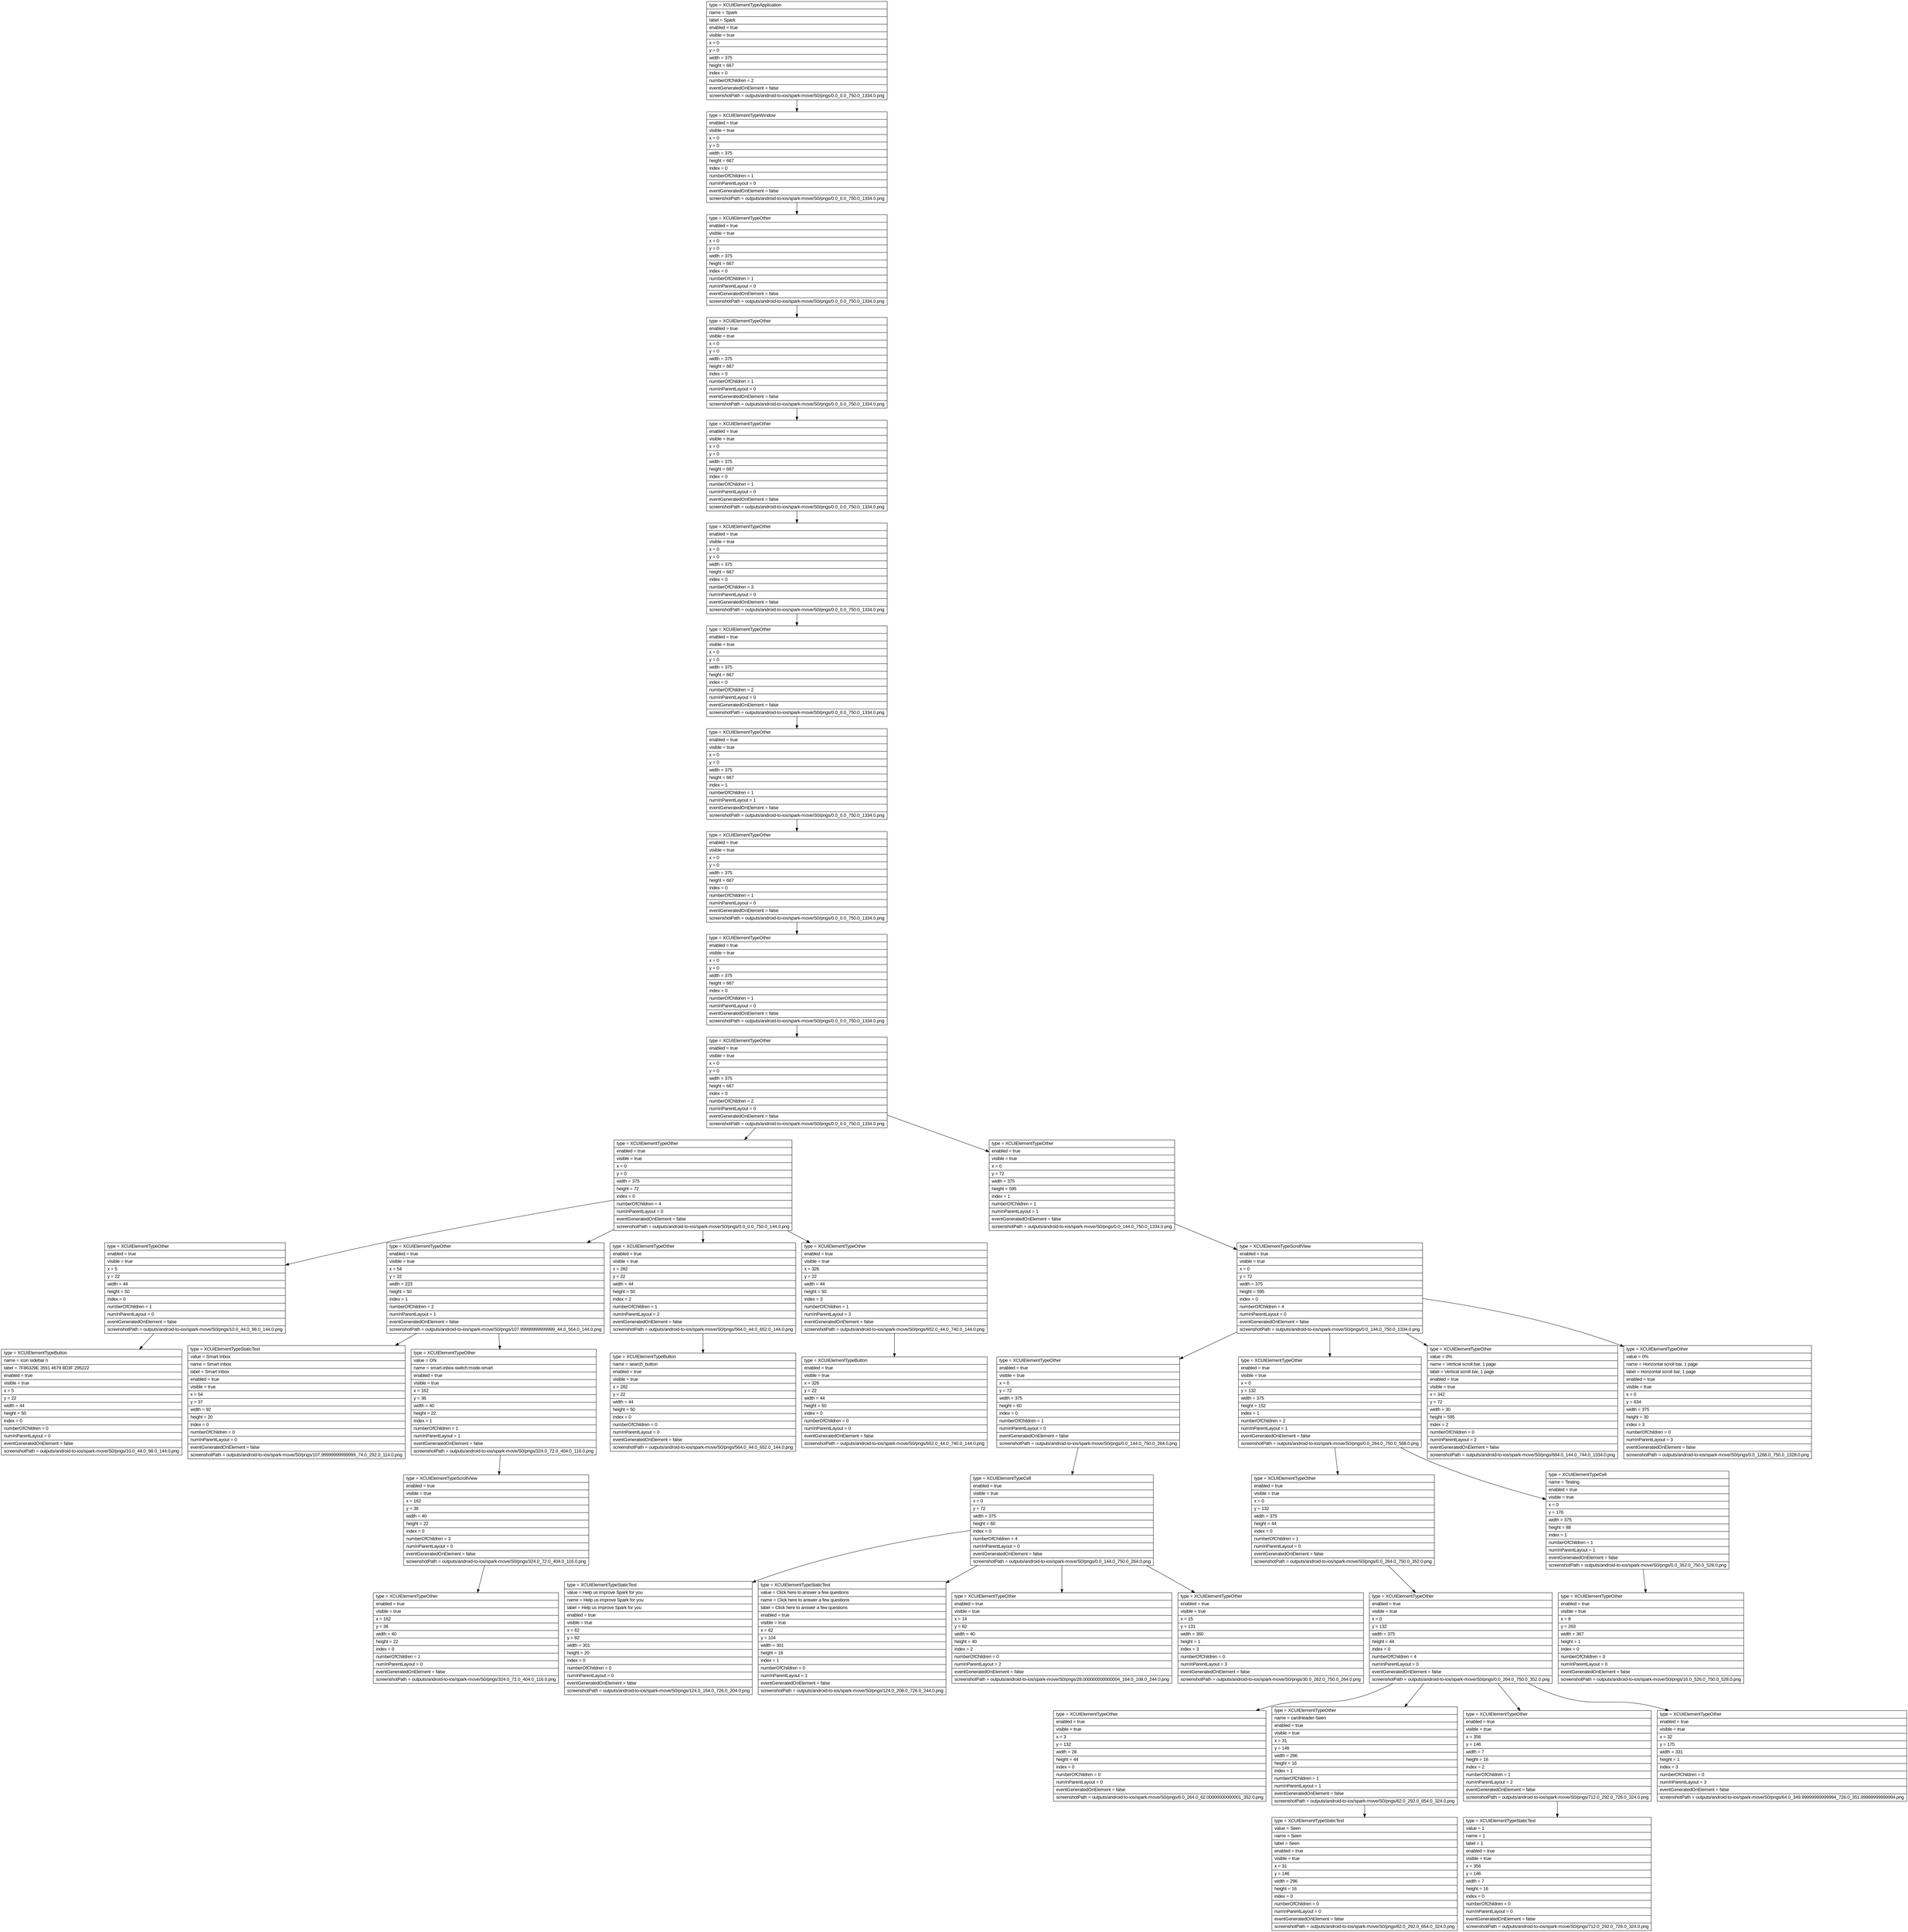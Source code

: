 digraph Layout {

	node [shape=record fontname=Arial];

	0	[label="{type = XCUIElementTypeApplication\l|name = Spark\l|label = Spark\l|enabled = true\l|visible = true\l|x = 0\l|y = 0\l|width = 375\l|height = 667\l|index = 0\l|numberOfChildren = 2\l|eventGeneratedOnElement = false \l|screenshotPath = outputs/android-to-ios/spark-move/S0/pngs/0.0_0.0_750.0_1334.0.png\l}"]
	1	[label="{type = XCUIElementTypeWindow\l|enabled = true\l|visible = true\l|x = 0\l|y = 0\l|width = 375\l|height = 667\l|index = 0\l|numberOfChildren = 1\l|numInParentLayout = 0\l|eventGeneratedOnElement = false \l|screenshotPath = outputs/android-to-ios/spark-move/S0/pngs/0.0_0.0_750.0_1334.0.png\l}"]
	2	[label="{type = XCUIElementTypeOther\l|enabled = true\l|visible = true\l|x = 0\l|y = 0\l|width = 375\l|height = 667\l|index = 0\l|numberOfChildren = 1\l|numInParentLayout = 0\l|eventGeneratedOnElement = false \l|screenshotPath = outputs/android-to-ios/spark-move/S0/pngs/0.0_0.0_750.0_1334.0.png\l}"]
	3	[label="{type = XCUIElementTypeOther\l|enabled = true\l|visible = true\l|x = 0\l|y = 0\l|width = 375\l|height = 667\l|index = 0\l|numberOfChildren = 1\l|numInParentLayout = 0\l|eventGeneratedOnElement = false \l|screenshotPath = outputs/android-to-ios/spark-move/S0/pngs/0.0_0.0_750.0_1334.0.png\l}"]
	4	[label="{type = XCUIElementTypeOther\l|enabled = true\l|visible = true\l|x = 0\l|y = 0\l|width = 375\l|height = 667\l|index = 0\l|numberOfChildren = 1\l|numInParentLayout = 0\l|eventGeneratedOnElement = false \l|screenshotPath = outputs/android-to-ios/spark-move/S0/pngs/0.0_0.0_750.0_1334.0.png\l}"]
	5	[label="{type = XCUIElementTypeOther\l|enabled = true\l|visible = true\l|x = 0\l|y = 0\l|width = 375\l|height = 667\l|index = 0\l|numberOfChildren = 3\l|numInParentLayout = 0\l|eventGeneratedOnElement = false \l|screenshotPath = outputs/android-to-ios/spark-move/S0/pngs/0.0_0.0_750.0_1334.0.png\l}"]
	6	[label="{type = XCUIElementTypeOther\l|enabled = true\l|visible = true\l|x = 0\l|y = 0\l|width = 375\l|height = 667\l|index = 0\l|numberOfChildren = 2\l|numInParentLayout = 0\l|eventGeneratedOnElement = false \l|screenshotPath = outputs/android-to-ios/spark-move/S0/pngs/0.0_0.0_750.0_1334.0.png\l}"]
	7	[label="{type = XCUIElementTypeOther\l|enabled = true\l|visible = true\l|x = 0\l|y = 0\l|width = 375\l|height = 667\l|index = 1\l|numberOfChildren = 1\l|numInParentLayout = 1\l|eventGeneratedOnElement = false \l|screenshotPath = outputs/android-to-ios/spark-move/S0/pngs/0.0_0.0_750.0_1334.0.png\l}"]
	8	[label="{type = XCUIElementTypeOther\l|enabled = true\l|visible = true\l|x = 0\l|y = 0\l|width = 375\l|height = 667\l|index = 0\l|numberOfChildren = 1\l|numInParentLayout = 0\l|eventGeneratedOnElement = false \l|screenshotPath = outputs/android-to-ios/spark-move/S0/pngs/0.0_0.0_750.0_1334.0.png\l}"]
	9	[label="{type = XCUIElementTypeOther\l|enabled = true\l|visible = true\l|x = 0\l|y = 0\l|width = 375\l|height = 667\l|index = 0\l|numberOfChildren = 1\l|numInParentLayout = 0\l|eventGeneratedOnElement = false \l|screenshotPath = outputs/android-to-ios/spark-move/S0/pngs/0.0_0.0_750.0_1334.0.png\l}"]
	10	[label="{type = XCUIElementTypeOther\l|enabled = true\l|visible = true\l|x = 0\l|y = 0\l|width = 375\l|height = 667\l|index = 0\l|numberOfChildren = 2\l|numInParentLayout = 0\l|eventGeneratedOnElement = false \l|screenshotPath = outputs/android-to-ios/spark-move/S0/pngs/0.0_0.0_750.0_1334.0.png\l}"]
	11	[label="{type = XCUIElementTypeOther\l|enabled = true\l|visible = true\l|x = 0\l|y = 0\l|width = 375\l|height = 72\l|index = 0\l|numberOfChildren = 4\l|numInParentLayout = 0\l|eventGeneratedOnElement = false \l|screenshotPath = outputs/android-to-ios/spark-move/S0/pngs/0.0_0.0_750.0_144.0.png\l}"]
	12	[label="{type = XCUIElementTypeOther\l|enabled = true\l|visible = true\l|x = 0\l|y = 72\l|width = 375\l|height = 595\l|index = 1\l|numberOfChildren = 1\l|numInParentLayout = 1\l|eventGeneratedOnElement = false \l|screenshotPath = outputs/android-to-ios/spark-move/S0/pngs/0.0_144.0_750.0_1334.0.png\l}"]
	13	[label="{type = XCUIElementTypeOther\l|enabled = true\l|visible = true\l|x = 5\l|y = 22\l|width = 44\l|height = 50\l|index = 0\l|numberOfChildren = 1\l|numInParentLayout = 0\l|eventGeneratedOnElement = false \l|screenshotPath = outputs/android-to-ios/spark-move/S0/pngs/10.0_44.0_98.0_144.0.png\l}"]
	14	[label="{type = XCUIElementTypeOther\l|enabled = true\l|visible = true\l|x = 54\l|y = 22\l|width = 223\l|height = 50\l|index = 1\l|numberOfChildren = 2\l|numInParentLayout = 1\l|eventGeneratedOnElement = false \l|screenshotPath = outputs/android-to-ios/spark-move/S0/pngs/107.99999999999999_44.0_554.0_144.0.png\l}"]
	15	[label="{type = XCUIElementTypeOther\l|enabled = true\l|visible = true\l|x = 282\l|y = 22\l|width = 44\l|height = 50\l|index = 2\l|numberOfChildren = 1\l|numInParentLayout = 2\l|eventGeneratedOnElement = false \l|screenshotPath = outputs/android-to-ios/spark-move/S0/pngs/564.0_44.0_652.0_144.0.png\l}"]
	16	[label="{type = XCUIElementTypeOther\l|enabled = true\l|visible = true\l|x = 326\l|y = 22\l|width = 44\l|height = 50\l|index = 3\l|numberOfChildren = 1\l|numInParentLayout = 3\l|eventGeneratedOnElement = false \l|screenshotPath = outputs/android-to-ios/spark-move/S0/pngs/652.0_44.0_740.0_144.0.png\l}"]
	17	[label="{type = XCUIElementTypeScrollView\l|enabled = true\l|visible = true\l|x = 0\l|y = 72\l|width = 375\l|height = 595\l|index = 0\l|numberOfChildren = 4\l|numInParentLayout = 0\l|eventGeneratedOnElement = false \l|screenshotPath = outputs/android-to-ios/spark-move/S0/pngs/0.0_144.0_750.0_1334.0.png\l}"]
	18	[label="{type = XCUIElementTypeButton\l|name = icon sidebar n\l|label = 7F86329E 3551 4679 8D3F 295222\l|enabled = true\l|visible = true\l|x = 5\l|y = 22\l|width = 44\l|height = 50\l|index = 0\l|numberOfChildren = 0\l|numInParentLayout = 0\l|eventGeneratedOnElement = false \l|screenshotPath = outputs/android-to-ios/spark-move/S0/pngs/10.0_44.0_98.0_144.0.png\l}"]
	19	[label="{type = XCUIElementTypeStaticText\l|value = Smart Inbox\l|name = Smart Inbox\l|label = Smart Inbox\l|enabled = true\l|visible = true\l|x = 54\l|y = 37\l|width = 92\l|height = 20\l|index = 0\l|numberOfChildren = 0\l|numInParentLayout = 0\l|eventGeneratedOnElement = false \l|screenshotPath = outputs/android-to-ios/spark-move/S0/pngs/107.99999999999999_74.0_292.0_114.0.png\l}"]
	20	[label="{type = XCUIElementTypeOther\l|value = ON\l|name = smart-inbox-switch:mode-smart\l|enabled = true\l|visible = true\l|x = 162\l|y = 36\l|width = 40\l|height = 22\l|index = 1\l|numberOfChildren = 1\l|numInParentLayout = 1\l|eventGeneratedOnElement = false \l|screenshotPath = outputs/android-to-ios/spark-move/S0/pngs/324.0_72.0_404.0_116.0.png\l}"]
	21	[label="{type = XCUIElementTypeButton\l|name = search_button\l|enabled = true\l|visible = true\l|x = 282\l|y = 22\l|width = 44\l|height = 50\l|index = 0\l|numberOfChildren = 0\l|numInParentLayout = 0\l|eventGeneratedOnElement = false \l|screenshotPath = outputs/android-to-ios/spark-move/S0/pngs/564.0_44.0_652.0_144.0.png\l}"]
	22	[label="{type = XCUIElementTypeButton\l|enabled = true\l|visible = true\l|x = 326\l|y = 22\l|width = 44\l|height = 50\l|index = 0\l|numberOfChildren = 0\l|numInParentLayout = 0\l|eventGeneratedOnElement = false \l|screenshotPath = outputs/android-to-ios/spark-move/S0/pngs/652.0_44.0_740.0_144.0.png\l}"]
	23	[label="{type = XCUIElementTypeOther\l|enabled = true\l|visible = true\l|x = 0\l|y = 72\l|width = 375\l|height = 60\l|index = 0\l|numberOfChildren = 1\l|numInParentLayout = 0\l|eventGeneratedOnElement = false \l|screenshotPath = outputs/android-to-ios/spark-move/S0/pngs/0.0_144.0_750.0_264.0.png\l}"]
	24	[label="{type = XCUIElementTypeOther\l|enabled = true\l|visible = true\l|x = 0\l|y = 132\l|width = 375\l|height = 152\l|index = 1\l|numberOfChildren = 2\l|numInParentLayout = 1\l|eventGeneratedOnElement = false \l|screenshotPath = outputs/android-to-ios/spark-move/S0/pngs/0.0_264.0_750.0_568.0.png\l}"]
	25	[label="{type = XCUIElementTypeOther\l|value = 0%\l|name = Vertical scroll bar, 1 page\l|label = Vertical scroll bar, 1 page\l|enabled = true\l|visible = true\l|x = 342\l|y = 72\l|width = 30\l|height = 595\l|index = 2\l|numberOfChildren = 0\l|numInParentLayout = 2\l|eventGeneratedOnElement = false \l|screenshotPath = outputs/android-to-ios/spark-move/S0/pngs/684.0_144.0_744.0_1334.0.png\l}"]
	26	[label="{type = XCUIElementTypeOther\l|value = 0%\l|name = Horizontal scroll bar, 1 page\l|label = Horizontal scroll bar, 1 page\l|enabled = true\l|visible = true\l|x = 0\l|y = 634\l|width = 375\l|height = 30\l|index = 3\l|numberOfChildren = 0\l|numInParentLayout = 3\l|eventGeneratedOnElement = false \l|screenshotPath = outputs/android-to-ios/spark-move/S0/pngs/0.0_1268.0_750.0_1328.0.png\l}"]
	27	[label="{type = XCUIElementTypeScrollView\l|enabled = true\l|visible = true\l|x = 162\l|y = 36\l|width = 40\l|height = 22\l|index = 0\l|numberOfChildren = 3\l|numInParentLayout = 0\l|eventGeneratedOnElement = false \l|screenshotPath = outputs/android-to-ios/spark-move/S0/pngs/324.0_72.0_404.0_116.0.png\l}"]
	28	[label="{type = XCUIElementTypeCell\l|enabled = true\l|visible = true\l|x = 0\l|y = 72\l|width = 375\l|height = 60\l|index = 0\l|numberOfChildren = 4\l|numInParentLayout = 0\l|eventGeneratedOnElement = false \l|screenshotPath = outputs/android-to-ios/spark-move/S0/pngs/0.0_144.0_750.0_264.0.png\l}"]
	29	[label="{type = XCUIElementTypeOther\l|enabled = true\l|visible = true\l|x = 0\l|y = 132\l|width = 375\l|height = 44\l|index = 0\l|numberOfChildren = 1\l|numInParentLayout = 0\l|eventGeneratedOnElement = false \l|screenshotPath = outputs/android-to-ios/spark-move/S0/pngs/0.0_264.0_750.0_352.0.png\l}"]
	30	[label="{type = XCUIElementTypeCell\l|value = seen & unpinned & noAttachment & gmailMessageId:1696282245677461066 & 2021-04-06 & 11:20 & to:Some User <email@example.com> & shortBody:\l|name = Testing\l|enabled = true\l|visible = true\l|x = 0\l|y = 176\l|width = 375\l|height = 88\l|index = 1\l|numberOfChildren = 1\l|numInParentLayout = 1\l|eventGeneratedOnElement = false \l|screenshotPath = outputs/android-to-ios/spark-move/S0/pngs/0.0_352.0_750.0_528.0.png\l}"]
	31	[label="{type = XCUIElementTypeOther\l|enabled = true\l|visible = true\l|x = 162\l|y = 36\l|width = 40\l|height = 22\l|index = 0\l|numberOfChildren = 1\l|numInParentLayout = 0\l|eventGeneratedOnElement = false \l|screenshotPath = outputs/android-to-ios/spark-move/S0/pngs/324.0_72.0_404.0_116.0.png\l}"]
	32	[label="{type = XCUIElementTypeStaticText\l|value = Help us improve Spark for you\l|name = Help us improve Spark for you\l|label = Help us improve Spark for you\l|enabled = true\l|visible = true\l|x = 62\l|y = 82\l|width = 301\l|height = 20\l|index = 0\l|numberOfChildren = 0\l|numInParentLayout = 0\l|eventGeneratedOnElement = false \l|screenshotPath = outputs/android-to-ios/spark-move/S0/pngs/124.0_164.0_726.0_204.0.png\l}"]
	33	[label="{type = XCUIElementTypeStaticText\l|value = Click here to answer a few questions\l|name = Click here to answer a few questions\l|label = Click here to answer a few questions\l|enabled = true\l|visible = true\l|x = 62\l|y = 104\l|width = 301\l|height = 18\l|index = 1\l|numberOfChildren = 0\l|numInParentLayout = 1\l|eventGeneratedOnElement = false \l|screenshotPath = outputs/android-to-ios/spark-move/S0/pngs/124.0_208.0_726.0_244.0.png\l}"]
	34	[label="{type = XCUIElementTypeOther\l|enabled = true\l|visible = true\l|x = 14\l|y = 82\l|width = 40\l|height = 40\l|index = 2\l|numberOfChildren = 0\l|numInParentLayout = 2\l|eventGeneratedOnElement = false \l|screenshotPath = outputs/android-to-ios/spark-move/S0/pngs/28.000000000000004_164.0_108.0_244.0.png\l}"]
	35	[label="{type = XCUIElementTypeOther\l|enabled = true\l|visible = true\l|x = 15\l|y = 131\l|width = 360\l|height = 1\l|index = 3\l|numberOfChildren = 0\l|numInParentLayout = 3\l|eventGeneratedOnElement = false \l|screenshotPath = outputs/android-to-ios/spark-move/S0/pngs/30.0_262.0_750.0_264.0.png\l}"]
	36	[label="{type = XCUIElementTypeOther\l|enabled = true\l|visible = true\l|x = 0\l|y = 132\l|width = 375\l|height = 44\l|index = 0\l|numberOfChildren = 4\l|numInParentLayout = 0\l|eventGeneratedOnElement = false \l|screenshotPath = outputs/android-to-ios/spark-move/S0/pngs/0.0_264.0_750.0_352.0.png\l}"]
	37	[label="{type = XCUIElementTypeOther\l|enabled = true\l|visible = true\l|x = 8\l|y = 263\l|width = 367\l|height = 1\l|index = 0\l|numberOfChildren = 0\l|numInParentLayout = 0\l|eventGeneratedOnElement = false \l|screenshotPath = outputs/android-to-ios/spark-move/S0/pngs/16.0_526.0_750.0_528.0.png\l}"]
	38	[label="{type = XCUIElementTypeOther\l|enabled = true\l|visible = true\l|x = 3\l|y = 132\l|width = 28\l|height = 44\l|index = 0\l|numberOfChildren = 0\l|numInParentLayout = 0\l|eventGeneratedOnElement = false \l|screenshotPath = outputs/android-to-ios/spark-move/S0/pngs/6.0_264.0_62.00000000000001_352.0.png\l}"]
	39	[label="{type = XCUIElementTypeOther\l|name = cardHeader-Seen\l|enabled = true\l|visible = true\l|x = 31\l|y = 146\l|width = 296\l|height = 16\l|index = 1\l|numberOfChildren = 1\l|numInParentLayout = 1\l|eventGeneratedOnElement = false \l|screenshotPath = outputs/android-to-ios/spark-move/S0/pngs/62.0_292.0_654.0_324.0.png\l}"]
	40	[label="{type = XCUIElementTypeOther\l|enabled = true\l|visible = true\l|x = 356\l|y = 146\l|width = 7\l|height = 16\l|index = 2\l|numberOfChildren = 1\l|numInParentLayout = 2\l|eventGeneratedOnElement = false \l|screenshotPath = outputs/android-to-ios/spark-move/S0/pngs/712.0_292.0_726.0_324.0.png\l}"]
	41	[label="{type = XCUIElementTypeOther\l|enabled = true\l|visible = true\l|x = 32\l|y = 175\l|width = 331\l|height = 1\l|index = 3\l|numberOfChildren = 0\l|numInParentLayout = 3\l|eventGeneratedOnElement = false \l|screenshotPath = outputs/android-to-ios/spark-move/S0/pngs/64.0_349.99999999999994_726.0_351.99999999999994.png\l}"]
	42	[label="{type = XCUIElementTypeStaticText\l|value = Seen\l|name = Seen\l|label = Seen\l|enabled = true\l|visible = true\l|x = 31\l|y = 146\l|width = 296\l|height = 16\l|index = 0\l|numberOfChildren = 0\l|numInParentLayout = 0\l|eventGeneratedOnElement = false \l|screenshotPath = outputs/android-to-ios/spark-move/S0/pngs/62.0_292.0_654.0_324.0.png\l}"]
	43	[label="{type = XCUIElementTypeStaticText\l|value = 1\l|name = 1\l|label = 1\l|enabled = true\l|visible = true\l|x = 356\l|y = 146\l|width = 7\l|height = 16\l|index = 0\l|numberOfChildren = 0\l|numInParentLayout = 0\l|eventGeneratedOnElement = false \l|screenshotPath = outputs/android-to-ios/spark-move/S0/pngs/712.0_292.0_726.0_324.0.png\l}"]


	0 -> 1
	1 -> 2
	2 -> 3
	3 -> 4
	4 -> 5
	5 -> 6
	6 -> 7
	7 -> 8
	8 -> 9
	9 -> 10
	10 -> 11
	10 -> 12
	11 -> 13
	11 -> 14
	11 -> 15
	11 -> 16
	12 -> 17
	13 -> 18
	14 -> 19
	14 -> 20
	15 -> 21
	16 -> 22
	17 -> 23
	17 -> 24
	17 -> 25
	17 -> 26
	20 -> 27
	23 -> 28
	24 -> 29
	24 -> 30
	27 -> 31
	28 -> 32
	28 -> 33
	28 -> 34
	28 -> 35
	29 -> 36
	30 -> 37
	36 -> 38
	36 -> 39
	36 -> 40
	36 -> 41
	39 -> 42
	40 -> 43


}